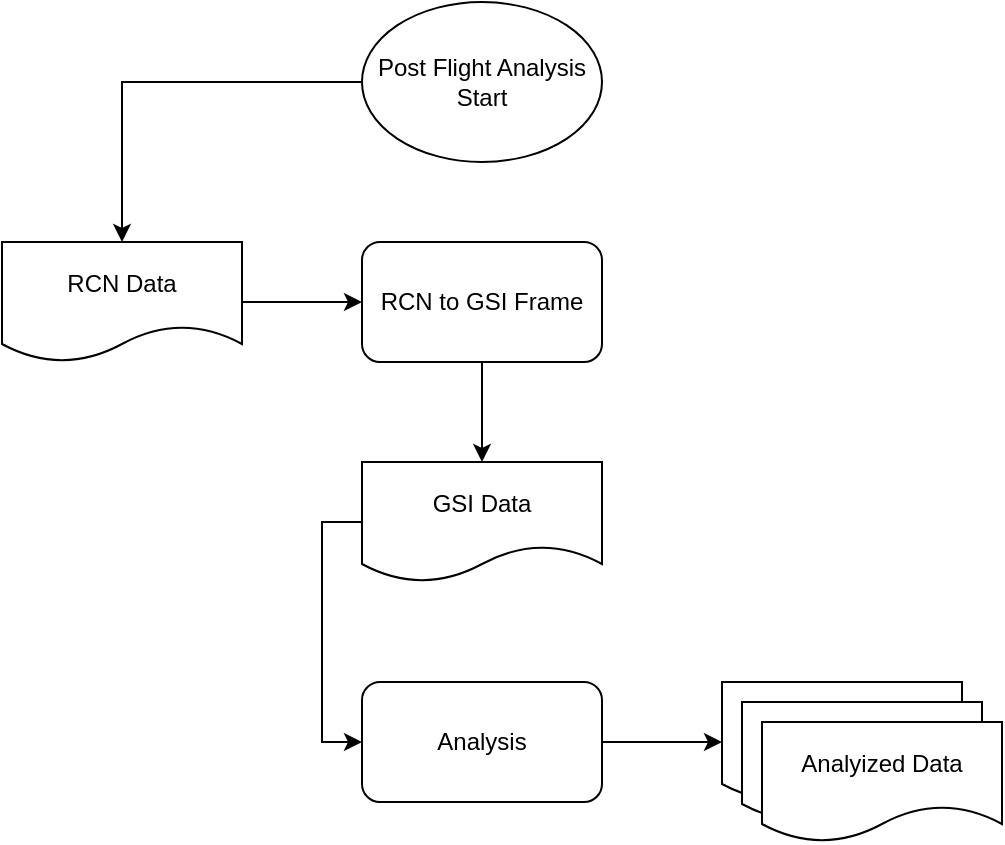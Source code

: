 <mxfile version="15.4.0" type="device"><diagram id="fKX5ywSiVYyTV3C9MnMT" name="Page-1"><mxGraphModel dx="1422" dy="880" grid="1" gridSize="10" guides="1" tooltips="1" connect="1" arrows="1" fold="1" page="1" pageScale="1" pageWidth="850" pageHeight="1100" math="0" shadow="0"><root><mxCell id="0"/><mxCell id="1" parent="0"/><mxCell id="z72OhgIruRk_n3hKp2WQ-8" style="edgeStyle=orthogonalEdgeStyle;rounded=0;orthogonalLoop=1;jettySize=auto;html=1;exitX=0;exitY=0.5;exitDx=0;exitDy=0;" edge="1" parent="1" source="z72OhgIruRk_n3hKp2WQ-1" target="z72OhgIruRk_n3hKp2WQ-5"><mxGeometry relative="1" as="geometry"/></mxCell><mxCell id="z72OhgIruRk_n3hKp2WQ-1" value="Post Flight Analysis Start" style="ellipse;whiteSpace=wrap;html=1;" vertex="1" parent="1"><mxGeometry x="360" y="160" width="120" height="80" as="geometry"/></mxCell><mxCell id="z72OhgIruRk_n3hKp2WQ-10" style="edgeStyle=orthogonalEdgeStyle;rounded=0;orthogonalLoop=1;jettySize=auto;html=1;exitX=0.5;exitY=1;exitDx=0;exitDy=0;entryX=0.5;entryY=0;entryDx=0;entryDy=0;" edge="1" parent="1" source="z72OhgIruRk_n3hKp2WQ-2" target="z72OhgIruRk_n3hKp2WQ-4"><mxGeometry relative="1" as="geometry"/></mxCell><mxCell id="z72OhgIruRk_n3hKp2WQ-2" value="RCN to GSI Frame" style="rounded=1;whiteSpace=wrap;html=1;" vertex="1" parent="1"><mxGeometry x="360" y="280" width="120" height="60" as="geometry"/></mxCell><mxCell id="z72OhgIruRk_n3hKp2WQ-17" style="edgeStyle=orthogonalEdgeStyle;rounded=0;orthogonalLoop=1;jettySize=auto;html=1;exitX=0;exitY=0.5;exitDx=0;exitDy=0;entryX=0;entryY=0.5;entryDx=0;entryDy=0;" edge="1" parent="1" source="z72OhgIruRk_n3hKp2WQ-4" target="z72OhgIruRk_n3hKp2WQ-11"><mxGeometry relative="1" as="geometry"/></mxCell><mxCell id="z72OhgIruRk_n3hKp2WQ-4" value="GSI Data" style="shape=document;whiteSpace=wrap;html=1;boundedLbl=1;" vertex="1" parent="1"><mxGeometry x="360" y="390" width="120" height="60" as="geometry"/></mxCell><mxCell id="z72OhgIruRk_n3hKp2WQ-9" style="edgeStyle=orthogonalEdgeStyle;rounded=0;orthogonalLoop=1;jettySize=auto;html=1;exitX=1;exitY=0.5;exitDx=0;exitDy=0;" edge="1" parent="1" source="z72OhgIruRk_n3hKp2WQ-5" target="z72OhgIruRk_n3hKp2WQ-2"><mxGeometry relative="1" as="geometry"/></mxCell><mxCell id="z72OhgIruRk_n3hKp2WQ-5" value="RCN Data" style="shape=document;whiteSpace=wrap;html=1;boundedLbl=1;" vertex="1" parent="1"><mxGeometry x="180" y="280" width="120" height="60" as="geometry"/></mxCell><mxCell id="z72OhgIruRk_n3hKp2WQ-15" style="edgeStyle=orthogonalEdgeStyle;rounded=0;orthogonalLoop=1;jettySize=auto;html=1;exitX=1;exitY=0.5;exitDx=0;exitDy=0;entryX=0;entryY=0.5;entryDx=0;entryDy=0;" edge="1" parent="1" source="z72OhgIruRk_n3hKp2WQ-11" target="z72OhgIruRk_n3hKp2WQ-12"><mxGeometry relative="1" as="geometry"/></mxCell><mxCell id="z72OhgIruRk_n3hKp2WQ-11" value="Analysis" style="rounded=1;whiteSpace=wrap;html=1;" vertex="1" parent="1"><mxGeometry x="360" y="500" width="120" height="60" as="geometry"/></mxCell><mxCell id="z72OhgIruRk_n3hKp2WQ-12" value="" style="shape=document;whiteSpace=wrap;html=1;boundedLbl=1;" vertex="1" parent="1"><mxGeometry x="540" y="500" width="120" height="60" as="geometry"/></mxCell><mxCell id="z72OhgIruRk_n3hKp2WQ-13" value="" style="shape=document;whiteSpace=wrap;html=1;boundedLbl=1;" vertex="1" parent="1"><mxGeometry x="550" y="510" width="120" height="60" as="geometry"/></mxCell><mxCell id="z72OhgIruRk_n3hKp2WQ-14" value="Analyized Data" style="shape=document;whiteSpace=wrap;html=1;boundedLbl=1;" vertex="1" parent="1"><mxGeometry x="560" y="520" width="120" height="60" as="geometry"/></mxCell></root></mxGraphModel></diagram></mxfile>